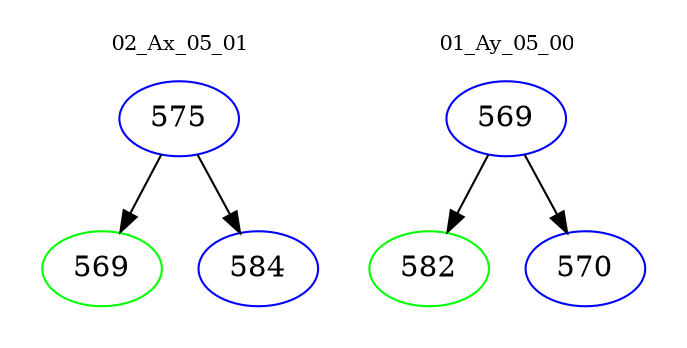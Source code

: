 digraph{
subgraph cluster_0 {
color = white
label = "02_Ax_05_01";
fontsize=10;
T0_575 [label="575", color="blue"]
T0_575 -> T0_569 [color="black"]
T0_569 [label="569", color="green"]
T0_575 -> T0_584 [color="black"]
T0_584 [label="584", color="blue"]
}
subgraph cluster_1 {
color = white
label = "01_Ay_05_00";
fontsize=10;
T1_569 [label="569", color="blue"]
T1_569 -> T1_582 [color="black"]
T1_582 [label="582", color="green"]
T1_569 -> T1_570 [color="black"]
T1_570 [label="570", color="blue"]
}
}
